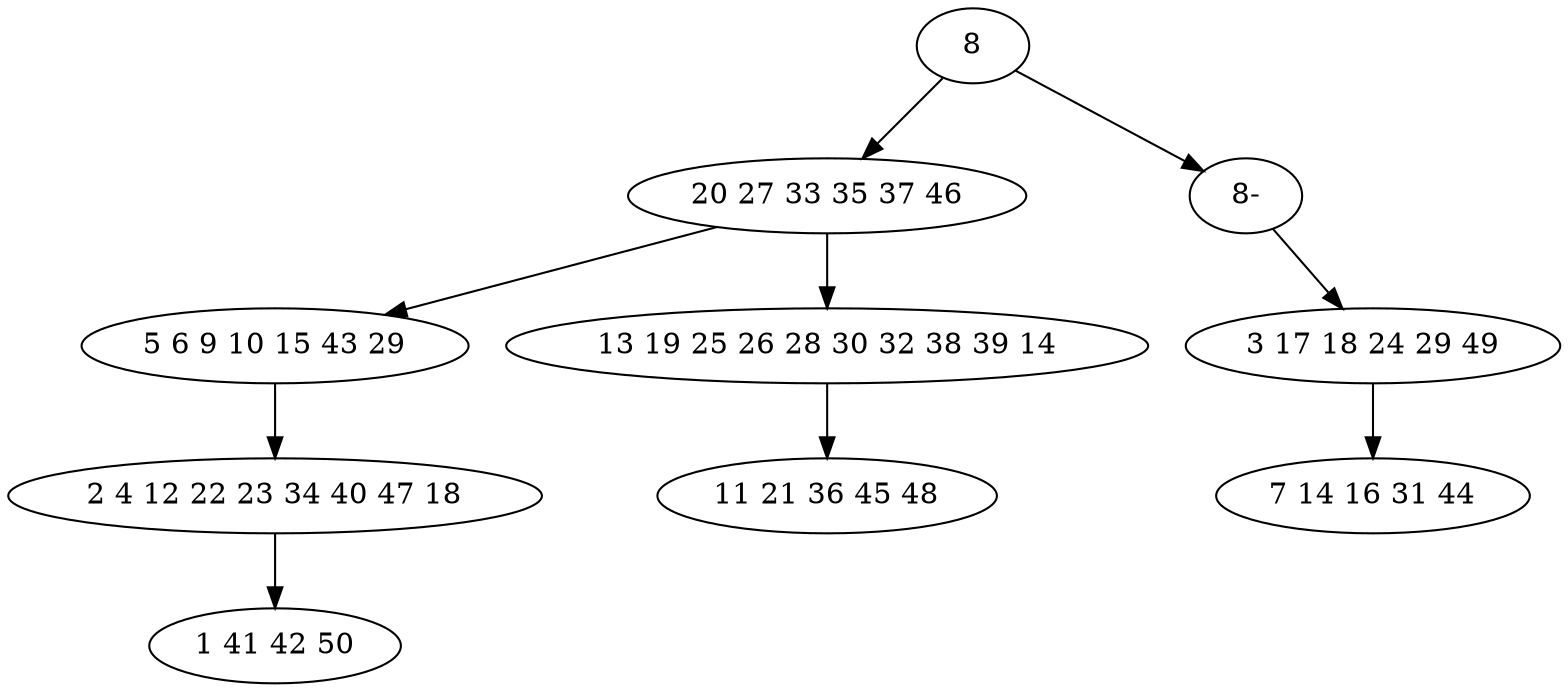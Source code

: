 digraph true_tree {
	"0" -> "1"
	"1" -> "2"
	"2" -> "3"
	"3" -> "4"
	"0" -> "9"
	"5" -> "6"
	"1" -> "7"
	"7" -> "8"
	"9" -> "5"
	"0" [label="8"];
	"1" [label="20 27 33 35 37 46"];
	"2" [label="5 6 9 10 15 43 29"];
	"3" [label="2 4 12 22 23 34 40 47 18"];
	"4" [label="1 41 42 50"];
	"5" [label="3 17 18 24 29 49"];
	"6" [label="7 14 16 31 44"];
	"7" [label="13 19 25 26 28 30 32 38 39 14"];
	"8" [label="11 21 36 45 48"];
	"9" [label="8-"];
}
